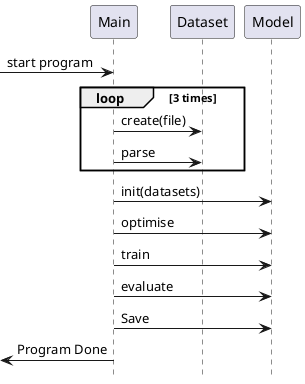 @startuml Model Overview
hide footbox
[-> Main : start program
loop 3 times
    Main -> Dataset : create(file)
    Main -> Dataset : parse
end
Main -> Model : init(datasets)
Main -> Model : optimise
Main -> Model : train
Main -> Model : evaluate
Main -> Model : Save
Main ->[ : Program Done
@enduml